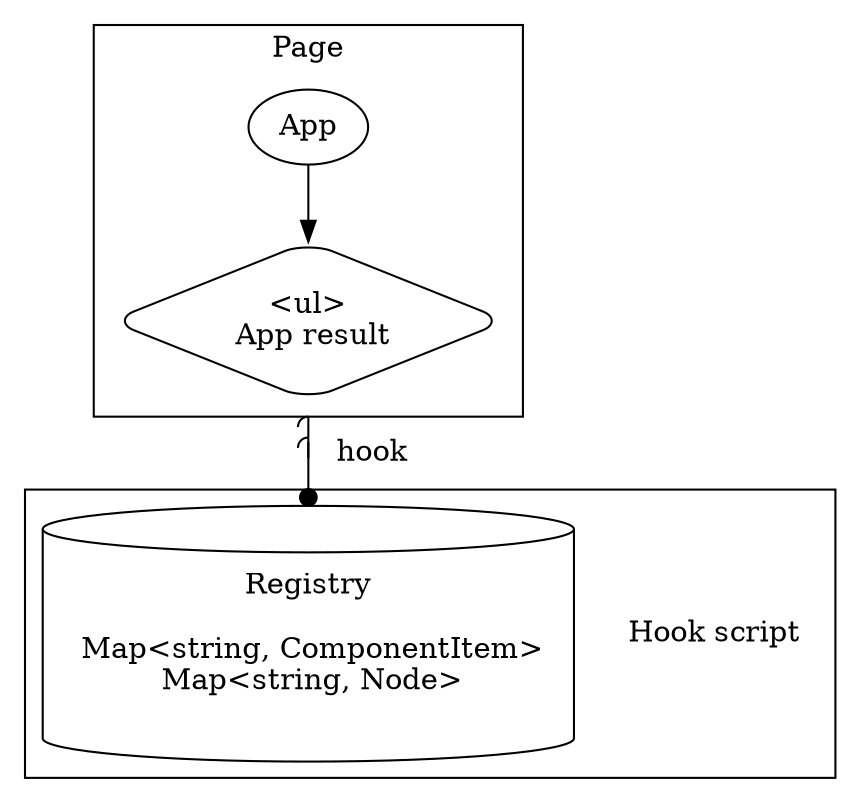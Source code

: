 
digraph PageAndHook {
    compound=true

    subgraph clusterPage {

        label="Page"

        App [shape=oval]
        ul [label="<ul>
 App result" shape=diamond style=rounded]
    }


    subgraph clusterHook {

        label [label="Hook script" shape=none]

        Registry [label="Registry

 Map<string, ComponentItem>
 Map<string, Node>
" shape=cylinder width=3.5 margin="0.2,0.2"]


    }

    App -> ul

    ul -> Registry [label="   hook" dir=both ltail=clusterPage arrowhead=dot arrowtail=lcurvelcurve]
}

